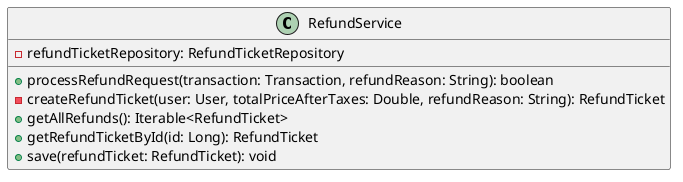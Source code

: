 @startuml
class RefundService [[java:edu.sru.cpsc.webshopping.service.RefundService]] {
	-refundTicketRepository: RefundTicketRepository
	+processRefundRequest(transaction: Transaction, refundReason: String): boolean
	-createRefundTicket(user: User, totalPriceAfterTaxes: Double, refundReason: String): RefundTicket
	+getAllRefunds(): Iterable<RefundTicket>
	+getRefundTicketById(id: Long): RefundTicket
	+save(refundTicket: RefundTicket): void
}
@enduml